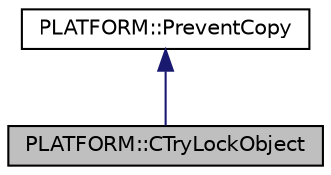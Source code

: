 digraph "PLATFORM::CTryLockObject"
{
  edge [fontname="Helvetica",fontsize="10",labelfontname="Helvetica",labelfontsize="10"];
  node [fontname="Helvetica",fontsize="10",shape=record];
  Node1 [label="PLATFORM::CTryLockObject",height=0.2,width=0.4,color="black", fillcolor="grey75", style="filled" fontcolor="black"];
  Node2 -> Node1 [dir="back",color="midnightblue",fontsize="10",style="solid",fontname="Helvetica"];
  Node2 [label="PLATFORM::PreventCopy",height=0.2,width=0.4,color="black", fillcolor="white", style="filled",URL="$classPLATFORM_1_1PreventCopy.html"];
}
